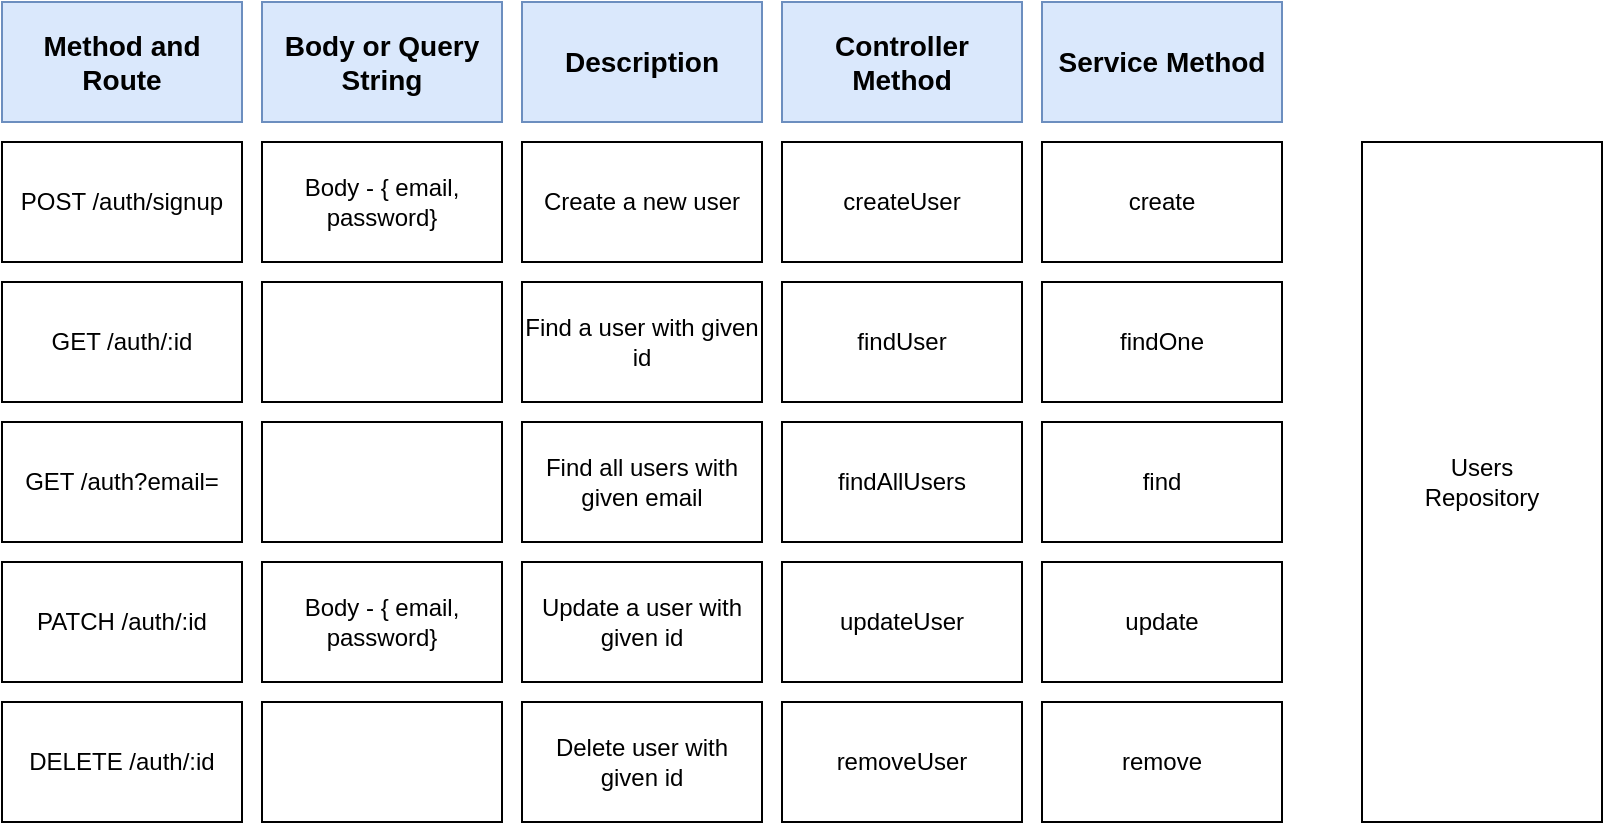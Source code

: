 <mxfile version="20.2.2" type="github">
  <diagram id="zvHFClSib5flitL1GLly" name="페이지-1">
    <mxGraphModel dx="1038" dy="547" grid="1" gridSize="10" guides="1" tooltips="1" connect="1" arrows="1" fold="1" page="1" pageScale="1" pageWidth="827" pageHeight="1169" math="0" shadow="0">
      <root>
        <mxCell id="0" />
        <mxCell id="1" parent="0" />
        <mxCell id="-xXiKdmYta9QCQVY3w8O-1" value="Method and Route&lt;br style=&quot;font-size: 14px;&quot;&gt;" style="rounded=0;whiteSpace=wrap;html=1;fillColor=#dae8fc;strokeColor=#6c8ebf;fontSize=14;fontStyle=1" vertex="1" parent="1">
          <mxGeometry x="40" y="80" width="120" height="60" as="geometry" />
        </mxCell>
        <mxCell id="-xXiKdmYta9QCQVY3w8O-2" value="Body or Query String" style="rounded=0;whiteSpace=wrap;html=1;fillColor=#dae8fc;strokeColor=#6c8ebf;fontSize=14;fontStyle=1" vertex="1" parent="1">
          <mxGeometry x="170" y="80" width="120" height="60" as="geometry" />
        </mxCell>
        <mxCell id="-xXiKdmYta9QCQVY3w8O-3" value="Description" style="rounded=0;whiteSpace=wrap;html=1;fillColor=#dae8fc;strokeColor=#6c8ebf;fontSize=14;fontStyle=1" vertex="1" parent="1">
          <mxGeometry x="300" y="80" width="120" height="60" as="geometry" />
        </mxCell>
        <mxCell id="-xXiKdmYta9QCQVY3w8O-4" value="Controller Method" style="rounded=0;whiteSpace=wrap;html=1;fillColor=#dae8fc;strokeColor=#6c8ebf;fontSize=14;fontStyle=1" vertex="1" parent="1">
          <mxGeometry x="430" y="80" width="120" height="60" as="geometry" />
        </mxCell>
        <mxCell id="-xXiKdmYta9QCQVY3w8O-5" value="Service&amp;nbsp;Method" style="rounded=0;whiteSpace=wrap;html=1;fillColor=#dae8fc;strokeColor=#6c8ebf;fontSize=14;fontStyle=1" vertex="1" parent="1">
          <mxGeometry x="560" y="80" width="120" height="60" as="geometry" />
        </mxCell>
        <mxCell id="-xXiKdmYta9QCQVY3w8O-6" value="POST /auth/signup&lt;br style=&quot;font-size: 12px;&quot;&gt;" style="rounded=0;whiteSpace=wrap;html=1;fontSize=12;" vertex="1" parent="1">
          <mxGeometry x="40" y="150" width="120" height="60" as="geometry" />
        </mxCell>
        <mxCell id="-xXiKdmYta9QCQVY3w8O-7" value="GET /auth/:id" style="rounded=0;whiteSpace=wrap;html=1;fontSize=12;" vertex="1" parent="1">
          <mxGeometry x="40" y="220" width="120" height="60" as="geometry" />
        </mxCell>
        <mxCell id="-xXiKdmYta9QCQVY3w8O-8" value="GET /auth?email=" style="rounded=0;whiteSpace=wrap;html=1;fontSize=12;" vertex="1" parent="1">
          <mxGeometry x="40" y="290" width="120" height="60" as="geometry" />
        </mxCell>
        <mxCell id="-xXiKdmYta9QCQVY3w8O-9" value="PATCH /auth/:id" style="rounded=0;whiteSpace=wrap;html=1;fontSize=12;" vertex="1" parent="1">
          <mxGeometry x="40" y="360" width="120" height="60" as="geometry" />
        </mxCell>
        <mxCell id="-xXiKdmYta9QCQVY3w8O-10" value="DELETE /auth/:id" style="rounded=0;whiteSpace=wrap;html=1;fontSize=12;" vertex="1" parent="1">
          <mxGeometry x="40" y="430" width="120" height="60" as="geometry" />
        </mxCell>
        <mxCell id="-xXiKdmYta9QCQVY3w8O-11" value="Body - { email, password}" style="rounded=0;whiteSpace=wrap;html=1;fontSize=12;" vertex="1" parent="1">
          <mxGeometry x="170" y="150" width="120" height="60" as="geometry" />
        </mxCell>
        <mxCell id="-xXiKdmYta9QCQVY3w8O-12" value="" style="rounded=0;whiteSpace=wrap;html=1;fontSize=12;" vertex="1" parent="1">
          <mxGeometry x="170" y="220" width="120" height="60" as="geometry" />
        </mxCell>
        <mxCell id="-xXiKdmYta9QCQVY3w8O-13" value="" style="rounded=0;whiteSpace=wrap;html=1;fontSize=12;" vertex="1" parent="1">
          <mxGeometry x="170" y="290" width="120" height="60" as="geometry" />
        </mxCell>
        <mxCell id="-xXiKdmYta9QCQVY3w8O-14" value="Body - { email, password}" style="rounded=0;whiteSpace=wrap;html=1;fontSize=12;" vertex="1" parent="1">
          <mxGeometry x="170" y="360" width="120" height="60" as="geometry" />
        </mxCell>
        <mxCell id="-xXiKdmYta9QCQVY3w8O-15" value="" style="rounded=0;whiteSpace=wrap;html=1;fontSize=12;" vertex="1" parent="1">
          <mxGeometry x="170" y="430" width="120" height="60" as="geometry" />
        </mxCell>
        <mxCell id="-xXiKdmYta9QCQVY3w8O-16" value="Create a new user" style="rounded=0;whiteSpace=wrap;html=1;fontSize=12;" vertex="1" parent="1">
          <mxGeometry x="300" y="150" width="120" height="60" as="geometry" />
        </mxCell>
        <mxCell id="-xXiKdmYta9QCQVY3w8O-17" value="Find a user with given id" style="rounded=0;whiteSpace=wrap;html=1;fontSize=12;" vertex="1" parent="1">
          <mxGeometry x="300" y="220" width="120" height="60" as="geometry" />
        </mxCell>
        <mxCell id="-xXiKdmYta9QCQVY3w8O-18" value="Find all users with given email" style="rounded=0;whiteSpace=wrap;html=1;fontSize=12;" vertex="1" parent="1">
          <mxGeometry x="300" y="290" width="120" height="60" as="geometry" />
        </mxCell>
        <mxCell id="-xXiKdmYta9QCQVY3w8O-19" value="Update a user with given id" style="rounded=0;whiteSpace=wrap;html=1;fontSize=12;" vertex="1" parent="1">
          <mxGeometry x="300" y="360" width="120" height="60" as="geometry" />
        </mxCell>
        <mxCell id="-xXiKdmYta9QCQVY3w8O-20" value="Delete user with given id" style="rounded=0;whiteSpace=wrap;html=1;fontSize=12;" vertex="1" parent="1">
          <mxGeometry x="300" y="430" width="120" height="60" as="geometry" />
        </mxCell>
        <mxCell id="-xXiKdmYta9QCQVY3w8O-21" value="createUser" style="rounded=0;whiteSpace=wrap;html=1;fontSize=12;" vertex="1" parent="1">
          <mxGeometry x="430" y="150" width="120" height="60" as="geometry" />
        </mxCell>
        <mxCell id="-xXiKdmYta9QCQVY3w8O-22" value="findUser" style="rounded=0;whiteSpace=wrap;html=1;fontSize=12;" vertex="1" parent="1">
          <mxGeometry x="430" y="220" width="120" height="60" as="geometry" />
        </mxCell>
        <mxCell id="-xXiKdmYta9QCQVY3w8O-23" value="findAllUsers" style="rounded=0;whiteSpace=wrap;html=1;fontSize=12;" vertex="1" parent="1">
          <mxGeometry x="430" y="290" width="120" height="60" as="geometry" />
        </mxCell>
        <mxCell id="-xXiKdmYta9QCQVY3w8O-24" value="updateUser" style="rounded=0;whiteSpace=wrap;html=1;fontSize=12;" vertex="1" parent="1">
          <mxGeometry x="430" y="360" width="120" height="60" as="geometry" />
        </mxCell>
        <mxCell id="-xXiKdmYta9QCQVY3w8O-25" value="removeUser" style="rounded=0;whiteSpace=wrap;html=1;fontSize=12;" vertex="1" parent="1">
          <mxGeometry x="430" y="430" width="120" height="60" as="geometry" />
        </mxCell>
        <mxCell id="-xXiKdmYta9QCQVY3w8O-26" value="create" style="rounded=0;whiteSpace=wrap;html=1;fontSize=12;" vertex="1" parent="1">
          <mxGeometry x="560" y="150" width="120" height="60" as="geometry" />
        </mxCell>
        <mxCell id="-xXiKdmYta9QCQVY3w8O-27" value="findOne" style="rounded=0;whiteSpace=wrap;html=1;fontSize=12;" vertex="1" parent="1">
          <mxGeometry x="560" y="220" width="120" height="60" as="geometry" />
        </mxCell>
        <mxCell id="-xXiKdmYta9QCQVY3w8O-28" value="find" style="rounded=0;whiteSpace=wrap;html=1;fontSize=12;" vertex="1" parent="1">
          <mxGeometry x="560" y="290" width="120" height="60" as="geometry" />
        </mxCell>
        <mxCell id="-xXiKdmYta9QCQVY3w8O-29" value="update" style="rounded=0;whiteSpace=wrap;html=1;fontSize=12;" vertex="1" parent="1">
          <mxGeometry x="560" y="360" width="120" height="60" as="geometry" />
        </mxCell>
        <mxCell id="-xXiKdmYta9QCQVY3w8O-30" value="remove" style="rounded=0;whiteSpace=wrap;html=1;fontSize=12;" vertex="1" parent="1">
          <mxGeometry x="560" y="430" width="120" height="60" as="geometry" />
        </mxCell>
        <mxCell id="-xXiKdmYta9QCQVY3w8O-31" value="Users&lt;br&gt;Repository" style="rounded=0;whiteSpace=wrap;html=1;fontSize=12;" vertex="1" parent="1">
          <mxGeometry x="720" y="150" width="120" height="340" as="geometry" />
        </mxCell>
      </root>
    </mxGraphModel>
  </diagram>
</mxfile>

